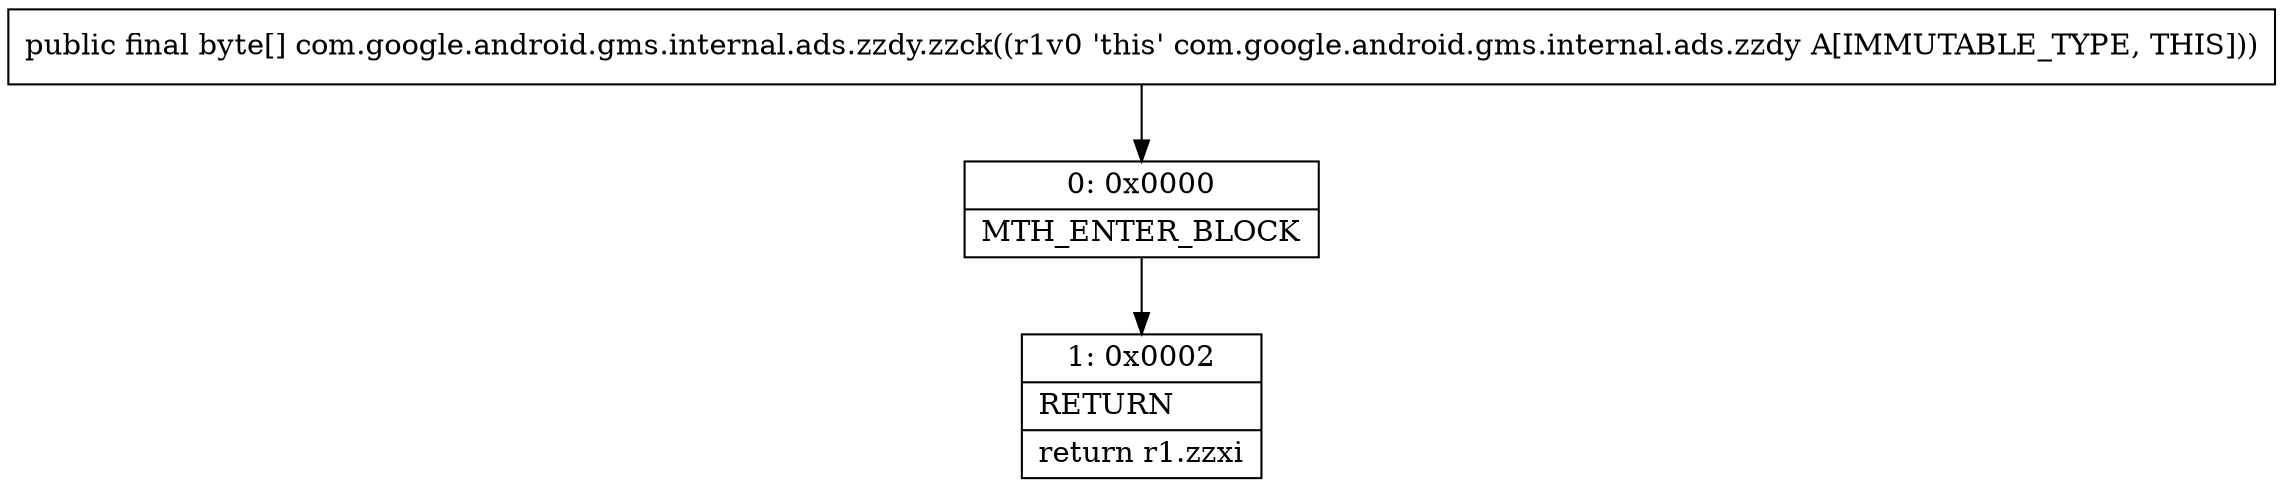 digraph "CFG forcom.google.android.gms.internal.ads.zzdy.zzck()[B" {
Node_0 [shape=record,label="{0\:\ 0x0000|MTH_ENTER_BLOCK\l}"];
Node_1 [shape=record,label="{1\:\ 0x0002|RETURN\l|return r1.zzxi\l}"];
MethodNode[shape=record,label="{public final byte[] com.google.android.gms.internal.ads.zzdy.zzck((r1v0 'this' com.google.android.gms.internal.ads.zzdy A[IMMUTABLE_TYPE, THIS])) }"];
MethodNode -> Node_0;
Node_0 -> Node_1;
}

